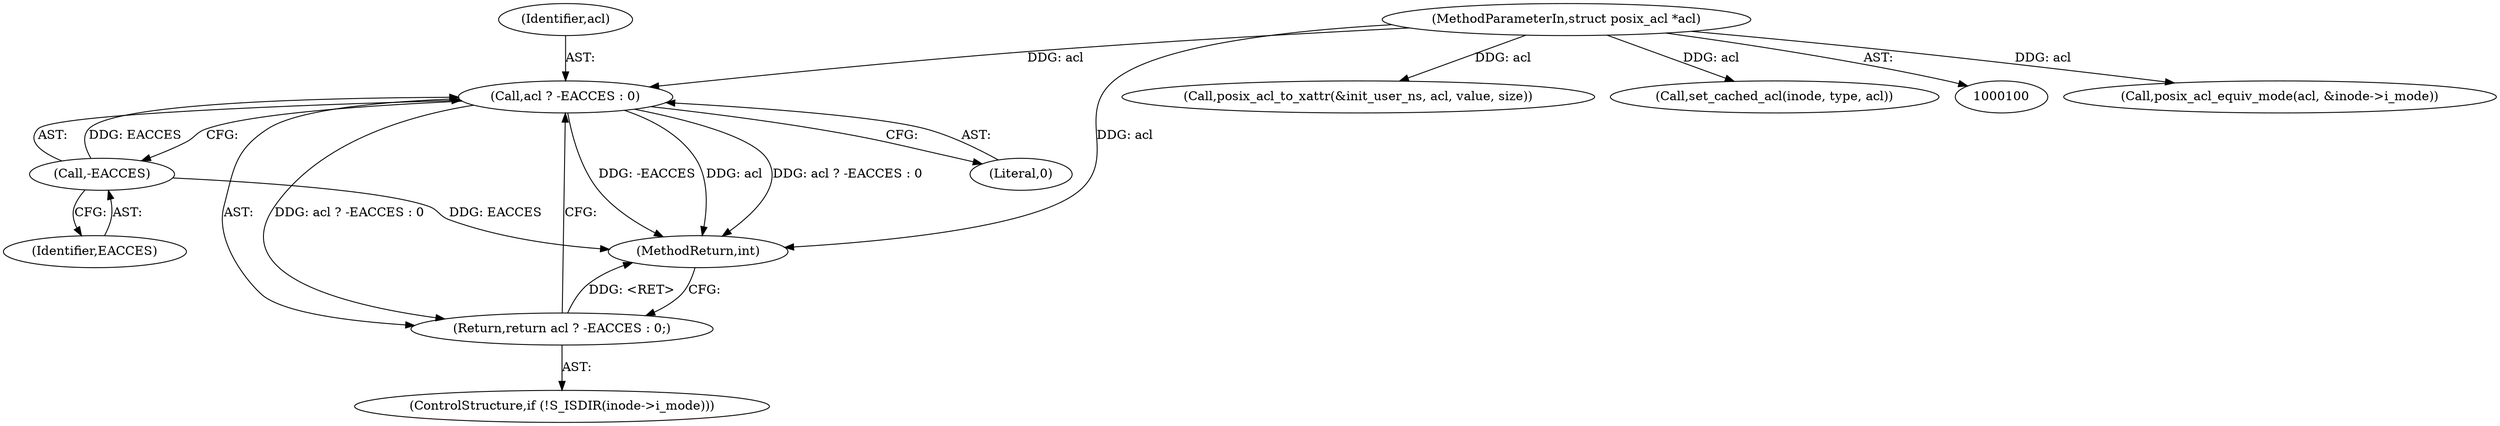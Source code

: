 digraph "0_linux_073931017b49d9458aa351605b43a7e34598caef_6@pointer" {
"1000161" [label="(Call,acl ? -EACCES : 0)"];
"1000102" [label="(MethodParameterIn,struct posix_acl *acl)"];
"1000163" [label="(Call,-EACCES)"];
"1000160" [label="(Return,return acl ? -EACCES : 0;)"];
"1000161" [label="(Call,acl ? -EACCES : 0)"];
"1000164" [label="(Identifier,EACCES)"];
"1000236" [label="(MethodReturn,int)"];
"1000134" [label="(Call,posix_acl_equiv_mode(acl, &inode->i_mode))"];
"1000202" [label="(Call,posix_acl_to_xattr(&init_user_ns, acl, value, size))"];
"1000165" [label="(Literal,0)"];
"1000160" [label="(Return,return acl ? -EACCES : 0;)"];
"1000102" [label="(MethodParameterIn,struct posix_acl *acl)"];
"1000230" [label="(Call,set_cached_acl(inode, type, acl))"];
"1000162" [label="(Identifier,acl)"];
"1000163" [label="(Call,-EACCES)"];
"1000154" [label="(ControlStructure,if (!S_ISDIR(inode->i_mode)))"];
"1000161" -> "1000160"  [label="AST: "];
"1000161" -> "1000163"  [label="CFG: "];
"1000161" -> "1000165"  [label="CFG: "];
"1000162" -> "1000161"  [label="AST: "];
"1000163" -> "1000161"  [label="AST: "];
"1000165" -> "1000161"  [label="AST: "];
"1000160" -> "1000161"  [label="CFG: "];
"1000161" -> "1000236"  [label="DDG: -EACCES"];
"1000161" -> "1000236"  [label="DDG: acl"];
"1000161" -> "1000236"  [label="DDG: acl ? -EACCES : 0"];
"1000161" -> "1000160"  [label="DDG: acl ? -EACCES : 0"];
"1000102" -> "1000161"  [label="DDG: acl"];
"1000163" -> "1000161"  [label="DDG: EACCES"];
"1000102" -> "1000100"  [label="AST: "];
"1000102" -> "1000236"  [label="DDG: acl"];
"1000102" -> "1000134"  [label="DDG: acl"];
"1000102" -> "1000202"  [label="DDG: acl"];
"1000102" -> "1000230"  [label="DDG: acl"];
"1000163" -> "1000164"  [label="CFG: "];
"1000164" -> "1000163"  [label="AST: "];
"1000163" -> "1000236"  [label="DDG: EACCES"];
"1000160" -> "1000154"  [label="AST: "];
"1000236" -> "1000160"  [label="CFG: "];
"1000160" -> "1000236"  [label="DDG: <RET>"];
}
